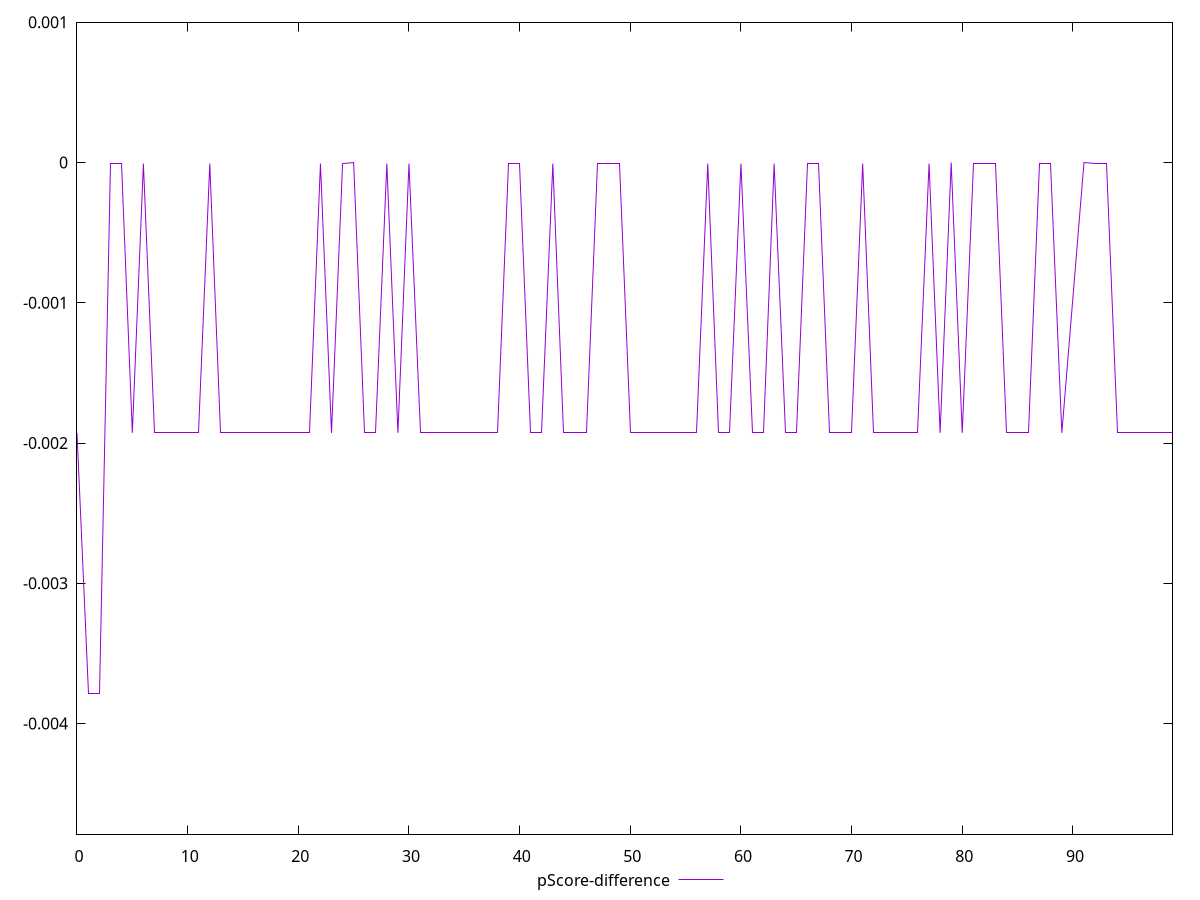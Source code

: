 reset

$pScoreDifference <<EOF
0 -0.0019275898523334334
1 -0.0037886449012848322
2 -0.0037886449012848322
3 -0.000007647703967883501
4 -0.000007647703967883501
5 -0.0019275898523334334
6 -0.000007647703967883501
7 -0.0019275898523334334
8 -0.0019275898523334334
9 -0.0019275898523334334
10 -0.0019275898523334334
11 -0.0019275898523334334
12 -0.000007647703967883501
13 -0.0019275898523334334
14 -0.0019275898523334334
15 -0.0019275898523334334
16 -0.0019275898523334334
17 -0.0019275898523334334
18 -0.0019275898523334334
19 -0.0019275898523334334
20 -0.0019275898523334334
21 -0.0019275898523334334
22 -0.000007647703967883501
23 -0.0019275898523334334
24 -0.000007647703967883501
25 -3.478184318339572e-8
26 -0.0019275898523334334
27 -0.0019275898523334334
28 -0.000007647703967883501
29 -0.0019275898523334334
30 -0.000007647703967883501
31 -0.0019275898523334334
32 -0.0019275898523334334
33 -0.0019275898523334334
34 -0.0019275898523334334
35 -0.0019275898523334334
36 -0.0019275898523334334
37 -0.0019275898523334334
38 -0.0019275898523334334
39 -0.000007647703967883501
40 -0.000007647703967883501
41 -0.0019275898523334334
42 -0.0019275898523334334
43 -0.000007647703967883501
44 -0.0019275898523334334
45 -0.0019275898523334334
46 -0.0019275898523334334
47 -0.000007647703967883501
48 -0.000007647703967883501
49 -0.000007647703967883501
50 -0.0019275898523334334
51 -0.0019275898523334334
52 -0.0019275898523334334
53 -0.0019275898523334334
54 -0.0019275898523334334
55 -0.0019275898523334334
56 -0.0019275898523334334
57 -0.000007647703967883501
58 -0.0019275898523334334
59 -0.0019275898523334334
60 -0.000007647703967883501
61 -0.0019275898523334334
62 -0.0019275898523334334
63 -0.000007647703967883501
64 -0.0019275898523334334
65 -0.0019275898523334334
66 -0.000007647703967883501
67 -0.000007647703967883501
68 -0.0019275898523334334
69 -0.0019275898523334334
70 -0.0019275898523334334
71 -0.000007647703967883501
72 -0.0019275898523334334
73 -0.0019275898523334334
74 -0.0019275898523334334
75 -0.0019275898523334334
76 -0.0019275898523334334
77 -0.000007647703967883501
78 -0.0019275898523334334
79 -3.478184318339572e-8
80 -0.0019275898523334334
81 -0.000007647703967883501
82 -0.000007647703967883501
83 -0.000007647703967883501
84 -0.0019275898523334334
85 -0.0019275898523334334
86 -0.0019275898523334334
87 -0.000007647703967883501
88 -0.000007647703967883501
89 -0.0019275898523334334
91 -3.478184318339572e-8
92 -0.000007647703967883501
93 -0.000007647703967883501
94 -0.0019275898523334334
95 -0.0019275898523334334
96 -0.0019275898523334334
97 -0.0019275898523334334
98 -0.0019275898523334334
99 -0.0019275898523334334
EOF

set key outside below
set xrange [0:99]
set yrange [-0.004788644901284832:0.0009999652181568166]
set trange [-0.004788644901284832:0.0009999652181568166]
set terminal svg size 640, 500 enhanced background rgb 'white'
set output "report/report_00029_2021-02-24T13-36-40.390Z/cumulative-layout-shift/samples/card/pScore-difference/values.svg"

plot $pScoreDifference title "pScore-difference" with line

reset
